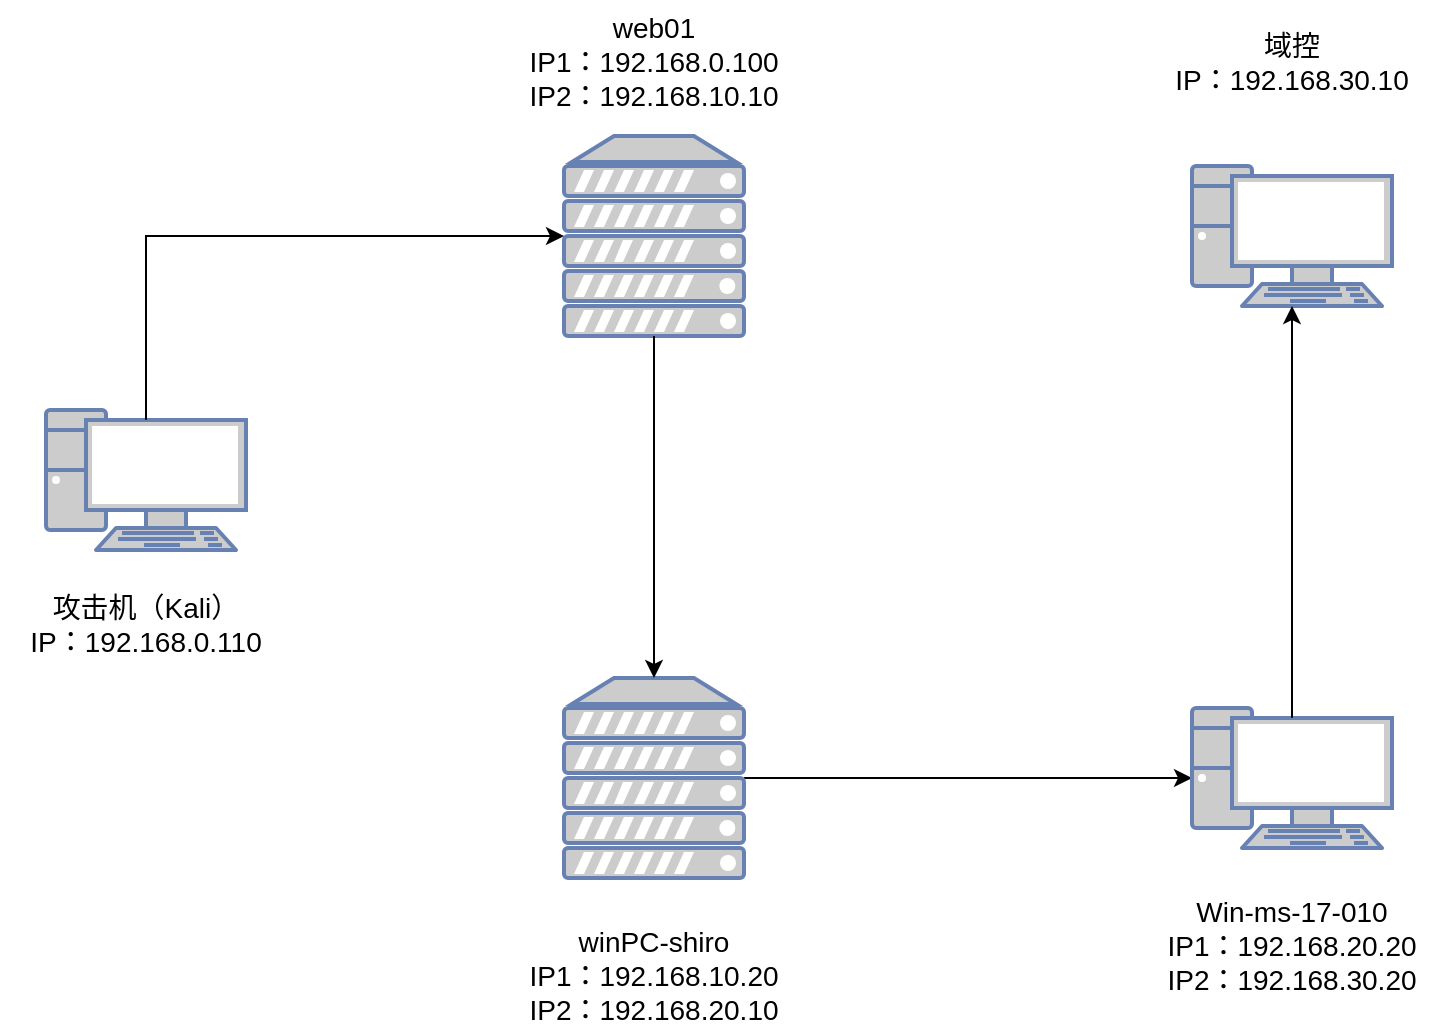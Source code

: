 <mxfile version="24.7.7">
  <diagram name="第 1 页" id="EpP3J1ejU7LNlK3oNUQr">
    <mxGraphModel dx="1050" dy="530" grid="0" gridSize="10" guides="1" tooltips="1" connect="1" arrows="1" fold="1" page="1" pageScale="1" pageWidth="1654" pageHeight="2336" math="0" shadow="0">
      <root>
        <mxCell id="0" />
        <mxCell id="1" parent="0" />
        <mxCell id="SQikUOS_lyPxBvpeaP2r-2" value="" style="fontColor=#0066CC;verticalAlign=top;verticalLabelPosition=bottom;labelPosition=center;align=center;html=1;outlineConnect=0;fillColor=#CCCCCC;strokeColor=#6881B3;gradientColor=none;gradientDirection=north;strokeWidth=2;shape=mxgraph.networks.pc;spacing=3;spacingTop=1;" vertex="1" parent="1">
          <mxGeometry x="105" y="280" width="100" height="70" as="geometry" />
        </mxCell>
        <mxCell id="SQikUOS_lyPxBvpeaP2r-3" value="" style="fontColor=#0066CC;verticalAlign=top;verticalLabelPosition=bottom;labelPosition=center;align=center;html=1;outlineConnect=0;fillColor=#CCCCCC;strokeColor=#6881B3;gradientColor=none;gradientDirection=north;strokeWidth=2;shape=mxgraph.networks.server;spacing=3;spacingTop=1;" vertex="1" parent="1">
          <mxGeometry x="364" y="143" width="90" height="100" as="geometry" />
        </mxCell>
        <mxCell id="SQikUOS_lyPxBvpeaP2r-11" style="edgeStyle=orthogonalEdgeStyle;rounded=0;orthogonalLoop=1;jettySize=auto;html=1;exitX=1;exitY=0.5;exitDx=0;exitDy=0;exitPerimeter=0;spacing=3;spacingTop=1;" edge="1" parent="1" source="SQikUOS_lyPxBvpeaP2r-4" target="SQikUOS_lyPxBvpeaP2r-6">
          <mxGeometry relative="1" as="geometry" />
        </mxCell>
        <mxCell id="SQikUOS_lyPxBvpeaP2r-4" value="" style="fontColor=#0066CC;verticalAlign=top;verticalLabelPosition=bottom;labelPosition=center;align=center;html=1;outlineConnect=0;fillColor=#CCCCCC;strokeColor=#6881B3;gradientColor=none;gradientDirection=north;strokeWidth=2;shape=mxgraph.networks.server;spacing=3;spacingTop=1;" vertex="1" parent="1">
          <mxGeometry x="364" y="414" width="90" height="100" as="geometry" />
        </mxCell>
        <mxCell id="SQikUOS_lyPxBvpeaP2r-5" value="" style="fontColor=#0066CC;verticalAlign=top;verticalLabelPosition=bottom;labelPosition=center;align=center;html=1;outlineConnect=0;fillColor=#CCCCCC;strokeColor=#6881B3;gradientColor=none;gradientDirection=north;strokeWidth=2;shape=mxgraph.networks.pc;spacing=3;spacingTop=1;" vertex="1" parent="1">
          <mxGeometry x="678" y="158" width="100" height="70" as="geometry" />
        </mxCell>
        <mxCell id="SQikUOS_lyPxBvpeaP2r-6" value="" style="fontColor=#0066CC;verticalAlign=top;verticalLabelPosition=bottom;labelPosition=center;align=center;html=1;outlineConnect=0;fillColor=#CCCCCC;strokeColor=#6881B3;gradientColor=none;gradientDirection=north;strokeWidth=2;shape=mxgraph.networks.pc;spacing=3;spacingTop=1;" vertex="1" parent="1">
          <mxGeometry x="678" y="429" width="100" height="70" as="geometry" />
        </mxCell>
        <mxCell id="SQikUOS_lyPxBvpeaP2r-10" style="edgeStyle=orthogonalEdgeStyle;rounded=0;orthogonalLoop=1;jettySize=auto;html=1;exitX=0.5;exitY=1;exitDx=0;exitDy=0;exitPerimeter=0;entryX=0.5;entryY=0;entryDx=0;entryDy=0;entryPerimeter=0;spacing=3;spacingTop=1;" edge="1" parent="1" source="SQikUOS_lyPxBvpeaP2r-3" target="SQikUOS_lyPxBvpeaP2r-4">
          <mxGeometry relative="1" as="geometry" />
        </mxCell>
        <mxCell id="SQikUOS_lyPxBvpeaP2r-12" style="edgeStyle=orthogonalEdgeStyle;rounded=0;orthogonalLoop=1;jettySize=auto;html=1;exitX=0;exitY=0.5;exitDx=0;exitDy=0;exitPerimeter=0;entryX=0.5;entryY=0.07;entryDx=0;entryDy=0;entryPerimeter=0;startArrow=classic;startFill=1;endArrow=none;endFill=0;spacing=3;spacingTop=1;" edge="1" parent="1" source="SQikUOS_lyPxBvpeaP2r-3" target="SQikUOS_lyPxBvpeaP2r-2">
          <mxGeometry relative="1" as="geometry" />
        </mxCell>
        <mxCell id="SQikUOS_lyPxBvpeaP2r-13" style="edgeStyle=orthogonalEdgeStyle;rounded=0;orthogonalLoop=1;jettySize=auto;html=1;exitX=0.5;exitY=0.07;exitDx=0;exitDy=0;exitPerimeter=0;entryX=0.5;entryY=1;entryDx=0;entryDy=0;entryPerimeter=0;spacing=3;spacingTop=1;" edge="1" parent="1" source="SQikUOS_lyPxBvpeaP2r-6" target="SQikUOS_lyPxBvpeaP2r-5">
          <mxGeometry relative="1" as="geometry" />
        </mxCell>
        <mxCell id="SQikUOS_lyPxBvpeaP2r-14" value="攻击机（Kali）&lt;div style=&quot;font-size: 14px;&quot;&gt;IP：192.168.0.110&lt;/div&gt;" style="text;html=1;align=center;verticalAlign=middle;whiteSpace=wrap;rounded=0;fontSize=14;spacing=3;spacingTop=1;" vertex="1" parent="1">
          <mxGeometry x="82" y="364" width="146" height="45" as="geometry" />
        </mxCell>
        <mxCell id="SQikUOS_lyPxBvpeaP2r-16" value="web01&lt;div style=&quot;font-size: 14px;&quot;&gt;IP1：192.168.0.100&lt;/div&gt;&lt;div style=&quot;font-size: 14px;&quot;&gt;IP2：192.168.10.10&lt;/div&gt;" style="text;html=1;align=center;verticalAlign=middle;whiteSpace=wrap;rounded=0;fontSize=14;spacing=3;spacingTop=1;" vertex="1" parent="1">
          <mxGeometry x="336" y="75" width="146" height="60" as="geometry" />
        </mxCell>
        <mxCell id="SQikUOS_lyPxBvpeaP2r-17" value="winPC-shiro&lt;div style=&quot;font-size: 14px;&quot;&gt;IP1：192.168.10.20&lt;/div&gt;&lt;div style=&quot;font-size: 14px;&quot;&gt;IP2：192.168.20.10&lt;/div&gt;" style="text;html=1;align=center;verticalAlign=middle;whiteSpace=wrap;rounded=0;fontSize=14;spacing=3;spacingTop=1;" vertex="1" parent="1">
          <mxGeometry x="336" y="532" width="146" height="60" as="geometry" />
        </mxCell>
        <mxCell id="SQikUOS_lyPxBvpeaP2r-18" value="&lt;div style=&quot;font-size: 14px;&quot;&gt;Win-ms-17-010&lt;/div&gt;&lt;div style=&quot;font-size: 14px;&quot;&gt;IP1：192.168.20.20&lt;/div&gt;&lt;div style=&quot;font-size: 14px;&quot;&gt;IP2：192.168.30.20&lt;/div&gt;" style="text;html=1;align=center;verticalAlign=middle;whiteSpace=wrap;rounded=0;fontSize=14;spacing=3;spacingTop=1;" vertex="1" parent="1">
          <mxGeometry x="655" y="517" width="146" height="60" as="geometry" />
        </mxCell>
        <mxCell id="SQikUOS_lyPxBvpeaP2r-19" value="&lt;div style=&quot;font-size: 14px;&quot;&gt;域控&lt;/div&gt;&lt;div style=&quot;font-size: 14px;&quot;&gt;IP：192.168.30.10&lt;/div&gt;" style="text;html=1;align=center;verticalAlign=middle;whiteSpace=wrap;rounded=0;fontSize=14;spacing=3;spacingTop=1;" vertex="1" parent="1">
          <mxGeometry x="655" y="75" width="146" height="60" as="geometry" />
        </mxCell>
      </root>
    </mxGraphModel>
  </diagram>
</mxfile>
